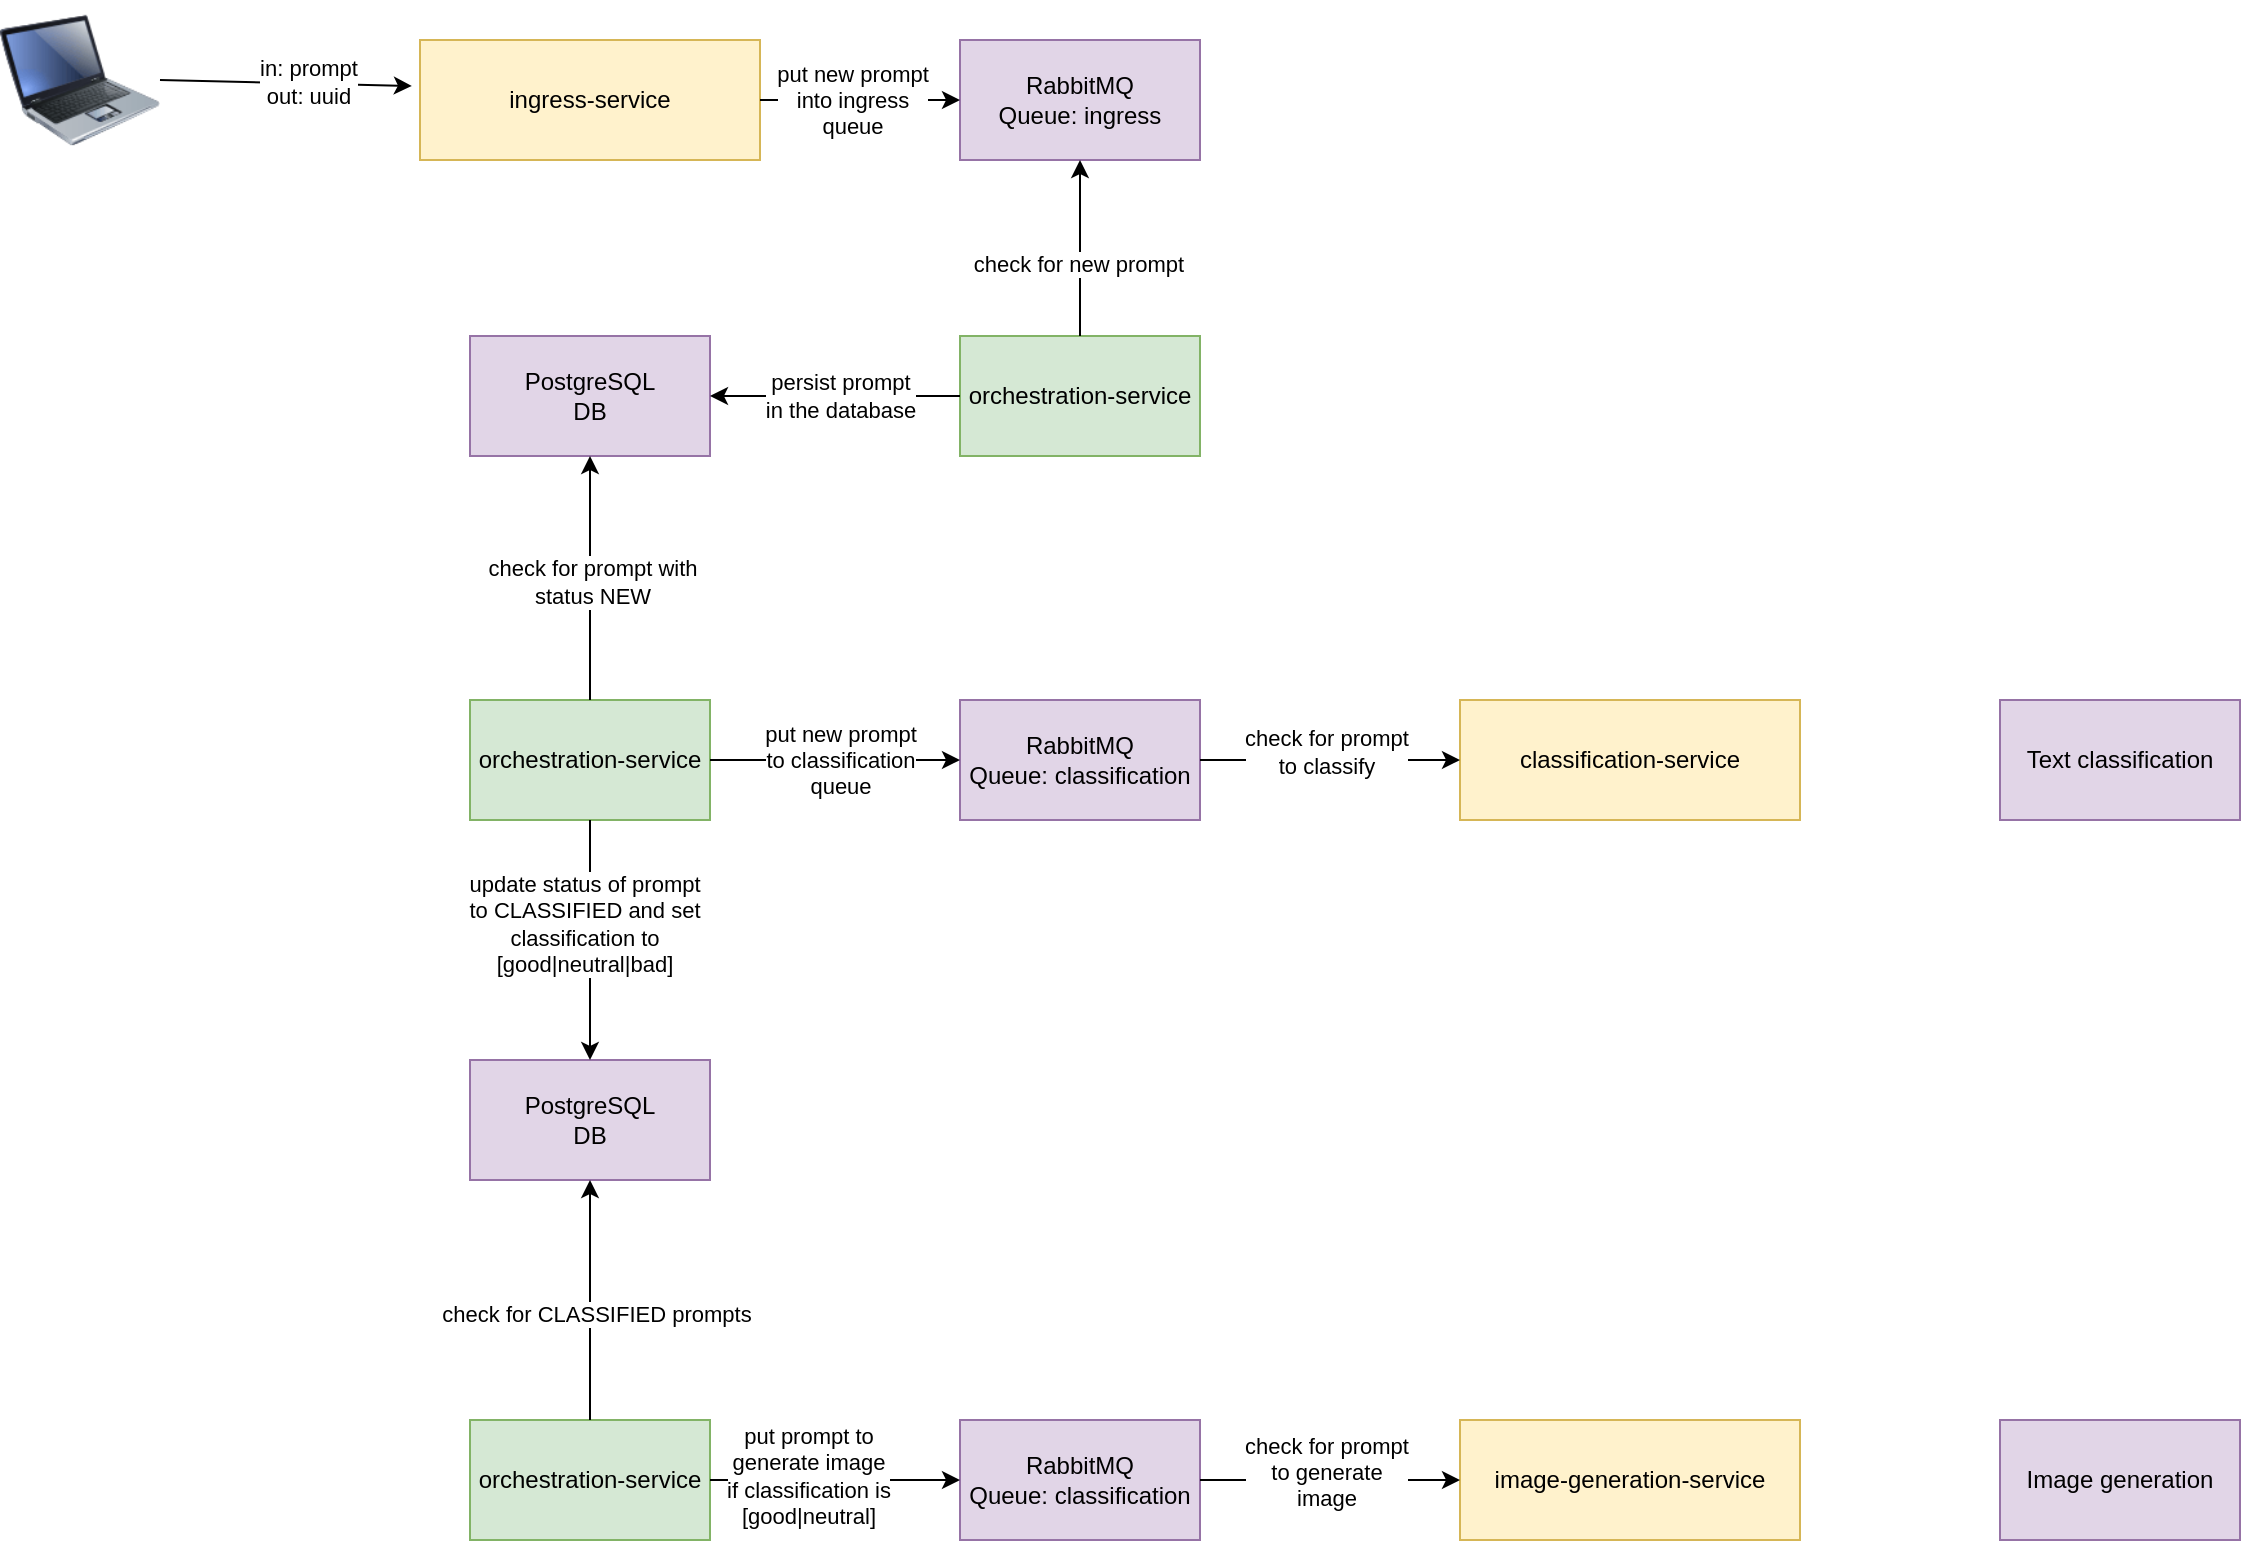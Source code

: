 <mxfile version="22.1.2" type="device">
  <diagram name="Page-1" id="OOwkSEOufSbgSdbPdrM7">
    <mxGraphModel dx="1114" dy="820" grid="1" gridSize="10" guides="1" tooltips="1" connect="1" arrows="1" fold="1" page="1" pageScale="1" pageWidth="827" pageHeight="1169" math="0" shadow="0">
      <root>
        <mxCell id="0" />
        <mxCell id="1" parent="0" />
        <mxCell id="EbzEwfZ4jWfW755_oU14-1" value="" style="image;html=1;image=img/lib/clip_art/computers/Laptop_128x128.png" vertex="1" parent="1">
          <mxGeometry x="30" y="140" width="80" height="80" as="geometry" />
        </mxCell>
        <mxCell id="EbzEwfZ4jWfW755_oU14-2" value="PostgreSQL&lt;br&gt;DB" style="rounded=0;whiteSpace=wrap;html=1;fillColor=#e1d5e7;strokeColor=#9673a6;" vertex="1" parent="1">
          <mxGeometry x="265" y="308" width="120" height="60" as="geometry" />
        </mxCell>
        <mxCell id="EbzEwfZ4jWfW755_oU14-3" value="orchestration-service" style="rounded=0;whiteSpace=wrap;html=1;fillColor=#d5e8d4;strokeColor=#82b366;" vertex="1" parent="1">
          <mxGeometry x="510" y="308" width="120" height="60" as="geometry" />
        </mxCell>
        <mxCell id="EbzEwfZ4jWfW755_oU14-6" value="RabbitMQ&lt;br&gt;Queue: ingress" style="rounded=0;whiteSpace=wrap;html=1;fillColor=#e1d5e7;strokeColor=#9673a6;" vertex="1" parent="1">
          <mxGeometry x="510" y="160" width="120" height="60" as="geometry" />
        </mxCell>
        <mxCell id="EbzEwfZ4jWfW755_oU14-7" value="" style="endArrow=classic;html=1;rounded=0;exitX=1;exitY=0.5;exitDx=0;exitDy=0;entryX=-0.024;entryY=0.383;entryDx=0;entryDy=0;entryPerimeter=0;" edge="1" parent="1" source="EbzEwfZ4jWfW755_oU14-1" target="EbzEwfZ4jWfW755_oU14-11">
          <mxGeometry width="50" height="50" relative="1" as="geometry">
            <mxPoint x="240" y="420" as="sourcePoint" />
            <mxPoint x="440" y="400" as="targetPoint" />
          </mxGeometry>
        </mxCell>
        <mxCell id="EbzEwfZ4jWfW755_oU14-8" value="in: prompt&lt;br&gt;out: uuid" style="edgeLabel;html=1;align=center;verticalAlign=middle;resizable=0;points=[];" vertex="1" connectable="0" parent="EbzEwfZ4jWfW755_oU14-7">
          <mxGeometry x="0.174" y="1" relative="1" as="geometry">
            <mxPoint as="offset" />
          </mxGeometry>
        </mxCell>
        <mxCell id="EbzEwfZ4jWfW755_oU14-9" value="classification-service" style="rounded=0;whiteSpace=wrap;html=1;fillColor=#fff2cc;strokeColor=#d6b656;" vertex="1" parent="1">
          <mxGeometry x="760" y="490" width="170" height="60" as="geometry" />
        </mxCell>
        <mxCell id="EbzEwfZ4jWfW755_oU14-10" value="image-generation-service" style="rounded=0;whiteSpace=wrap;html=1;fillColor=#fff2cc;strokeColor=#d6b656;" vertex="1" parent="1">
          <mxGeometry x="760" y="850" width="170" height="60" as="geometry" />
        </mxCell>
        <mxCell id="EbzEwfZ4jWfW755_oU14-11" value="ingress-service" style="rounded=0;whiteSpace=wrap;html=1;fillColor=#fff2cc;strokeColor=#d6b656;" vertex="1" parent="1">
          <mxGeometry x="240" y="160" width="170" height="60" as="geometry" />
        </mxCell>
        <mxCell id="EbzEwfZ4jWfW755_oU14-12" value="" style="endArrow=classic;html=1;rounded=0;exitX=1;exitY=0.5;exitDx=0;exitDy=0;entryX=0;entryY=0.5;entryDx=0;entryDy=0;" edge="1" parent="1" source="EbzEwfZ4jWfW755_oU14-11" target="EbzEwfZ4jWfW755_oU14-6">
          <mxGeometry width="50" height="50" relative="1" as="geometry">
            <mxPoint x="390" y="450" as="sourcePoint" />
            <mxPoint x="440" y="400" as="targetPoint" />
          </mxGeometry>
        </mxCell>
        <mxCell id="EbzEwfZ4jWfW755_oU14-15" value="put new prompt&lt;br&gt;into ingress&lt;br&gt;queue" style="edgeLabel;html=1;align=center;verticalAlign=middle;resizable=0;points=[];" vertex="1" connectable="0" parent="EbzEwfZ4jWfW755_oU14-12">
          <mxGeometry x="-0.08" relative="1" as="geometry">
            <mxPoint as="offset" />
          </mxGeometry>
        </mxCell>
        <mxCell id="EbzEwfZ4jWfW755_oU14-13" value="" style="endArrow=classic;html=1;rounded=0;exitX=0.5;exitY=0;exitDx=0;exitDy=0;entryX=0.5;entryY=1;entryDx=0;entryDy=0;" edge="1" parent="1" source="EbzEwfZ4jWfW755_oU14-3" target="EbzEwfZ4jWfW755_oU14-6">
          <mxGeometry width="50" height="50" relative="1" as="geometry">
            <mxPoint x="390" y="450" as="sourcePoint" />
            <mxPoint x="440" y="400" as="targetPoint" />
          </mxGeometry>
        </mxCell>
        <mxCell id="EbzEwfZ4jWfW755_oU14-14" value="check for new prompt" style="edgeLabel;html=1;align=center;verticalAlign=middle;resizable=0;points=[];" vertex="1" connectable="0" parent="EbzEwfZ4jWfW755_oU14-13">
          <mxGeometry x="-0.171" y="1" relative="1" as="geometry">
            <mxPoint as="offset" />
          </mxGeometry>
        </mxCell>
        <mxCell id="EbzEwfZ4jWfW755_oU14-16" value="" style="endArrow=classic;html=1;rounded=0;exitX=0;exitY=0.5;exitDx=0;exitDy=0;entryX=1;entryY=0.5;entryDx=0;entryDy=0;" edge="1" parent="1" source="EbzEwfZ4jWfW755_oU14-3" target="EbzEwfZ4jWfW755_oU14-2">
          <mxGeometry width="50" height="50" relative="1" as="geometry">
            <mxPoint x="390" y="398" as="sourcePoint" />
            <mxPoint x="440" y="348" as="targetPoint" />
          </mxGeometry>
        </mxCell>
        <mxCell id="EbzEwfZ4jWfW755_oU14-17" value="persist prompt&lt;br&gt;in the database" style="edgeLabel;html=1;align=center;verticalAlign=middle;resizable=0;points=[];" vertex="1" connectable="0" parent="EbzEwfZ4jWfW755_oU14-16">
          <mxGeometry x="0.232" y="-3" relative="1" as="geometry">
            <mxPoint x="17" y="3" as="offset" />
          </mxGeometry>
        </mxCell>
        <mxCell id="EbzEwfZ4jWfW755_oU14-18" value="orchestration-service" style="rounded=0;whiteSpace=wrap;html=1;fillColor=#d5e8d4;strokeColor=#82b366;" vertex="1" parent="1">
          <mxGeometry x="265" y="490" width="120" height="60" as="geometry" />
        </mxCell>
        <mxCell id="EbzEwfZ4jWfW755_oU14-19" value="" style="endArrow=classic;html=1;rounded=0;entryX=0.5;entryY=1;entryDx=0;entryDy=0;exitX=0.5;exitY=0;exitDx=0;exitDy=0;" edge="1" parent="1" source="EbzEwfZ4jWfW755_oU14-18" target="EbzEwfZ4jWfW755_oU14-2">
          <mxGeometry width="50" height="50" relative="1" as="geometry">
            <mxPoint x="325" y="480" as="sourcePoint" />
            <mxPoint x="440" y="400" as="targetPoint" />
          </mxGeometry>
        </mxCell>
        <mxCell id="EbzEwfZ4jWfW755_oU14-20" value="check for prompt with&lt;br&gt;status NEW" style="edgeLabel;html=1;align=center;verticalAlign=middle;resizable=0;points=[];" vertex="1" connectable="0" parent="EbzEwfZ4jWfW755_oU14-19">
          <mxGeometry x="-0.024" y="-1" relative="1" as="geometry">
            <mxPoint as="offset" />
          </mxGeometry>
        </mxCell>
        <mxCell id="EbzEwfZ4jWfW755_oU14-21" value="RabbitMQ&lt;br&gt;Queue: classification" style="rounded=0;whiteSpace=wrap;html=1;fillColor=#e1d5e7;strokeColor=#9673a6;" vertex="1" parent="1">
          <mxGeometry x="510" y="490" width="120" height="60" as="geometry" />
        </mxCell>
        <mxCell id="EbzEwfZ4jWfW755_oU14-22" value="" style="endArrow=classic;html=1;rounded=0;exitX=1;exitY=0.5;exitDx=0;exitDy=0;entryX=0;entryY=0.5;entryDx=0;entryDy=0;" edge="1" parent="1" source="EbzEwfZ4jWfW755_oU14-18" target="EbzEwfZ4jWfW755_oU14-21">
          <mxGeometry width="50" height="50" relative="1" as="geometry">
            <mxPoint x="390" y="450" as="sourcePoint" />
            <mxPoint x="440" y="400" as="targetPoint" />
          </mxGeometry>
        </mxCell>
        <mxCell id="EbzEwfZ4jWfW755_oU14-24" value="put new prompt&lt;br&gt;to classification&lt;br&gt;queue" style="edgeLabel;html=1;align=center;verticalAlign=middle;resizable=0;points=[];" vertex="1" connectable="0" parent="EbzEwfZ4jWfW755_oU14-22">
          <mxGeometry x="-0.296" y="-2" relative="1" as="geometry">
            <mxPoint x="21" y="-2" as="offset" />
          </mxGeometry>
        </mxCell>
        <mxCell id="EbzEwfZ4jWfW755_oU14-23" value="" style="endArrow=classic;html=1;rounded=0;exitX=1;exitY=0.5;exitDx=0;exitDy=0;entryX=0;entryY=0.5;entryDx=0;entryDy=0;" edge="1" parent="1" source="EbzEwfZ4jWfW755_oU14-21" target="EbzEwfZ4jWfW755_oU14-9">
          <mxGeometry width="50" height="50" relative="1" as="geometry">
            <mxPoint x="395" y="530" as="sourcePoint" />
            <mxPoint x="520" y="530" as="targetPoint" />
          </mxGeometry>
        </mxCell>
        <mxCell id="EbzEwfZ4jWfW755_oU14-25" value="check for prompt&lt;br&gt;to classify" style="edgeLabel;html=1;align=center;verticalAlign=middle;resizable=0;points=[];" vertex="1" connectable="0" parent="EbzEwfZ4jWfW755_oU14-23">
          <mxGeometry x="-0.031" y="4" relative="1" as="geometry">
            <mxPoint as="offset" />
          </mxGeometry>
        </mxCell>
        <mxCell id="EbzEwfZ4jWfW755_oU14-26" value="Text classification" style="rounded=0;whiteSpace=wrap;html=1;fillColor=#e1d5e7;strokeColor=#9673a6;" vertex="1" parent="1">
          <mxGeometry x="1030" y="490" width="120" height="60" as="geometry" />
        </mxCell>
        <mxCell id="EbzEwfZ4jWfW755_oU14-27" value="PostgreSQL&lt;br&gt;DB" style="rounded=0;whiteSpace=wrap;html=1;fillColor=#e1d5e7;strokeColor=#9673a6;" vertex="1" parent="1">
          <mxGeometry x="265" y="670" width="120" height="60" as="geometry" />
        </mxCell>
        <mxCell id="EbzEwfZ4jWfW755_oU14-28" value="" style="endArrow=classic;html=1;rounded=0;entryX=0.5;entryY=0;entryDx=0;entryDy=0;exitX=0.5;exitY=1;exitDx=0;exitDy=0;" edge="1" parent="1" source="EbzEwfZ4jWfW755_oU14-18" target="EbzEwfZ4jWfW755_oU14-27">
          <mxGeometry width="50" height="50" relative="1" as="geometry">
            <mxPoint x="370" y="600" as="sourcePoint" />
            <mxPoint x="680" y="410" as="targetPoint" />
          </mxGeometry>
        </mxCell>
        <mxCell id="EbzEwfZ4jWfW755_oU14-29" value="update status of prompt&lt;br&gt;to CLASSIFIED and set&lt;br&gt;classification to&lt;br&gt;[good|neutral|bad]" style="edgeLabel;html=1;align=center;verticalAlign=middle;resizable=0;points=[];" vertex="1" connectable="0" parent="EbzEwfZ4jWfW755_oU14-28">
          <mxGeometry x="-0.133" y="-3" relative="1" as="geometry">
            <mxPoint as="offset" />
          </mxGeometry>
        </mxCell>
        <mxCell id="EbzEwfZ4jWfW755_oU14-30" value="orchestration-service" style="rounded=0;whiteSpace=wrap;html=1;fillColor=#d5e8d4;strokeColor=#82b366;" vertex="1" parent="1">
          <mxGeometry x="265" y="850" width="120" height="60" as="geometry" />
        </mxCell>
        <mxCell id="EbzEwfZ4jWfW755_oU14-31" value="" style="endArrow=classic;html=1;rounded=0;entryX=0.5;entryY=1;entryDx=0;entryDy=0;exitX=0.5;exitY=0;exitDx=0;exitDy=0;" edge="1" parent="1" source="EbzEwfZ4jWfW755_oU14-30" target="EbzEwfZ4jWfW755_oU14-27">
          <mxGeometry width="50" height="50" relative="1" as="geometry">
            <mxPoint x="325" y="840" as="sourcePoint" />
            <mxPoint x="660" y="600" as="targetPoint" />
          </mxGeometry>
        </mxCell>
        <mxCell id="EbzEwfZ4jWfW755_oU14-32" value="check for CLASSIFIED prompts" style="edgeLabel;html=1;align=center;verticalAlign=middle;resizable=0;points=[];" vertex="1" connectable="0" parent="EbzEwfZ4jWfW755_oU14-31">
          <mxGeometry x="-0.117" y="-3" relative="1" as="geometry">
            <mxPoint as="offset" />
          </mxGeometry>
        </mxCell>
        <mxCell id="EbzEwfZ4jWfW755_oU14-34" value="RabbitMQ&lt;br&gt;Queue: classification" style="rounded=0;whiteSpace=wrap;html=1;fillColor=#e1d5e7;strokeColor=#9673a6;" vertex="1" parent="1">
          <mxGeometry x="510" y="850" width="120" height="60" as="geometry" />
        </mxCell>
        <mxCell id="EbzEwfZ4jWfW755_oU14-36" value="" style="endArrow=classic;html=1;rounded=0;exitX=1;exitY=0.5;exitDx=0;exitDy=0;" edge="1" parent="1" source="EbzEwfZ4jWfW755_oU14-34">
          <mxGeometry width="50" height="50" relative="1" as="geometry">
            <mxPoint x="395" y="890" as="sourcePoint" />
            <mxPoint x="760" y="880" as="targetPoint" />
          </mxGeometry>
        </mxCell>
        <mxCell id="EbzEwfZ4jWfW755_oU14-37" value="check for prompt&lt;br&gt;to generate&lt;br&gt;image" style="edgeLabel;html=1;align=center;verticalAlign=middle;resizable=0;points=[];" vertex="1" connectable="0" parent="EbzEwfZ4jWfW755_oU14-36">
          <mxGeometry x="-0.031" y="4" relative="1" as="geometry">
            <mxPoint as="offset" />
          </mxGeometry>
        </mxCell>
        <mxCell id="EbzEwfZ4jWfW755_oU14-38" value="" style="endArrow=classic;html=1;rounded=0;exitX=1;exitY=0.5;exitDx=0;exitDy=0;entryX=0;entryY=0.5;entryDx=0;entryDy=0;" edge="1" parent="1" source="EbzEwfZ4jWfW755_oU14-30" target="EbzEwfZ4jWfW755_oU14-34">
          <mxGeometry width="50" height="50" relative="1" as="geometry">
            <mxPoint x="610" y="750" as="sourcePoint" />
            <mxPoint x="660" y="700" as="targetPoint" />
          </mxGeometry>
        </mxCell>
        <mxCell id="EbzEwfZ4jWfW755_oU14-39" value="put prompt to&lt;br&gt;generate image&lt;br&gt;if classification is&lt;br&gt;[good|neutral]" style="edgeLabel;html=1;align=center;verticalAlign=middle;resizable=0;points=[];" vertex="1" connectable="0" parent="EbzEwfZ4jWfW755_oU14-38">
          <mxGeometry x="-0.216" y="2" relative="1" as="geometry">
            <mxPoint as="offset" />
          </mxGeometry>
        </mxCell>
        <mxCell id="EbzEwfZ4jWfW755_oU14-40" value="Image generation" style="rounded=0;whiteSpace=wrap;html=1;fillColor=#e1d5e7;strokeColor=#9673a6;" vertex="1" parent="1">
          <mxGeometry x="1030" y="850" width="120" height="60" as="geometry" />
        </mxCell>
      </root>
    </mxGraphModel>
  </diagram>
</mxfile>

